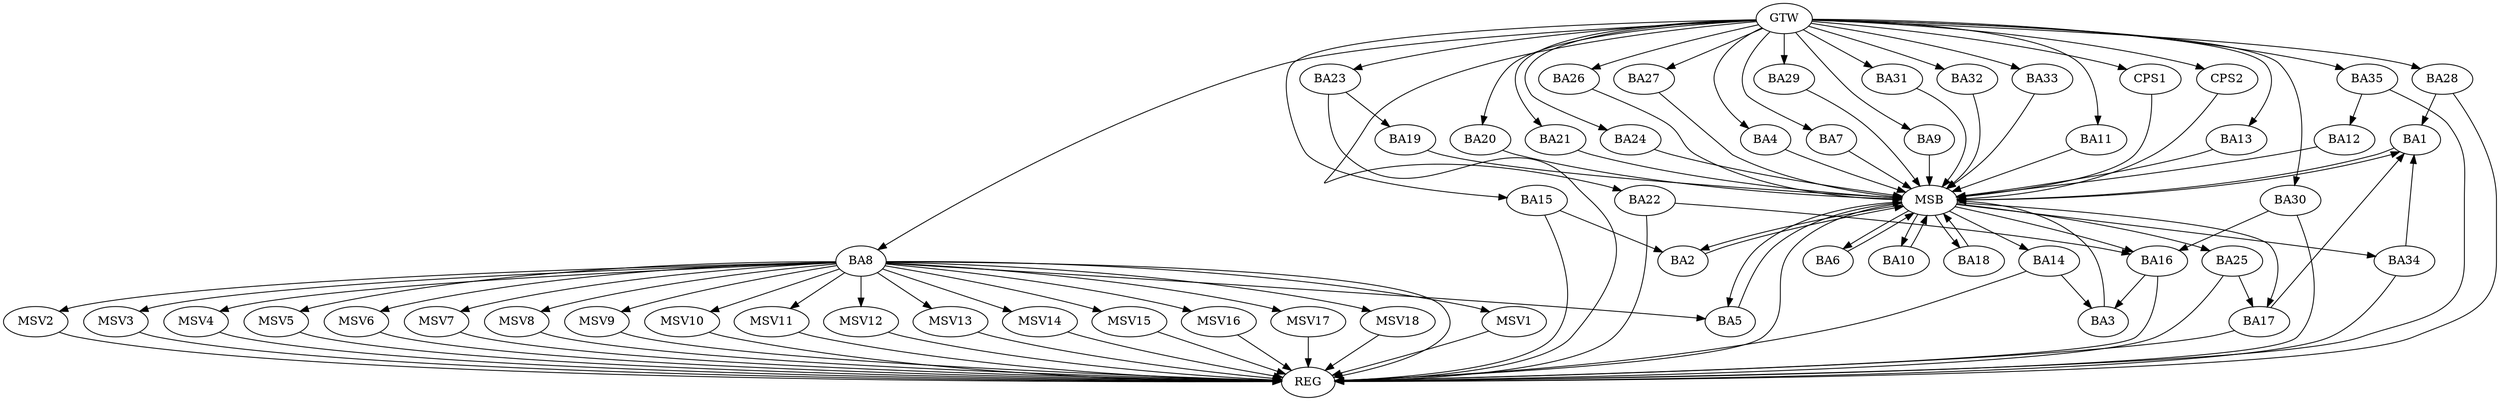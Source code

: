 strict digraph G {
  BA1 [ label="BA1" ];
  BA2 [ label="BA2" ];
  BA3 [ label="BA3" ];
  BA4 [ label="BA4" ];
  BA5 [ label="BA5" ];
  BA6 [ label="BA6" ];
  BA7 [ label="BA7" ];
  BA8 [ label="BA8" ];
  BA9 [ label="BA9" ];
  BA10 [ label="BA10" ];
  BA11 [ label="BA11" ];
  BA12 [ label="BA12" ];
  BA13 [ label="BA13" ];
  BA14 [ label="BA14" ];
  BA15 [ label="BA15" ];
  BA16 [ label="BA16" ];
  BA17 [ label="BA17" ];
  BA18 [ label="BA18" ];
  BA19 [ label="BA19" ];
  BA20 [ label="BA20" ];
  BA21 [ label="BA21" ];
  BA22 [ label="BA22" ];
  BA23 [ label="BA23" ];
  BA24 [ label="BA24" ];
  BA25 [ label="BA25" ];
  BA26 [ label="BA26" ];
  BA27 [ label="BA27" ];
  BA28 [ label="BA28" ];
  BA29 [ label="BA29" ];
  BA30 [ label="BA30" ];
  BA31 [ label="BA31" ];
  BA32 [ label="BA32" ];
  BA33 [ label="BA33" ];
  BA34 [ label="BA34" ];
  BA35 [ label="BA35" ];
  CPS1 [ label="CPS1" ];
  CPS2 [ label="CPS2" ];
  GTW [ label="GTW" ];
  REG [ label="REG" ];
  MSB [ label="MSB" ];
  MSV1 [ label="MSV1" ];
  MSV2 [ label="MSV2" ];
  MSV3 [ label="MSV3" ];
  MSV4 [ label="MSV4" ];
  MSV5 [ label="MSV5" ];
  MSV6 [ label="MSV6" ];
  MSV7 [ label="MSV7" ];
  MSV8 [ label="MSV8" ];
  MSV9 [ label="MSV9" ];
  MSV10 [ label="MSV10" ];
  MSV11 [ label="MSV11" ];
  MSV12 [ label="MSV12" ];
  MSV13 [ label="MSV13" ];
  MSV14 [ label="MSV14" ];
  MSV15 [ label="MSV15" ];
  MSV16 [ label="MSV16" ];
  MSV17 [ label="MSV17" ];
  MSV18 [ label="MSV18" ];
  BA8 -> BA5;
  BA14 -> BA3;
  BA15 -> BA2;
  BA16 -> BA3;
  BA17 -> BA1;
  BA22 -> BA16;
  BA23 -> BA19;
  BA25 -> BA17;
  BA28 -> BA1;
  BA30 -> BA16;
  BA34 -> BA1;
  BA35 -> BA12;
  GTW -> BA4;
  GTW -> BA7;
  GTW -> BA8;
  GTW -> BA9;
  GTW -> BA11;
  GTW -> BA13;
  GTW -> BA15;
  GTW -> BA20;
  GTW -> BA21;
  GTW -> BA22;
  GTW -> BA23;
  GTW -> BA24;
  GTW -> BA26;
  GTW -> BA27;
  GTW -> BA28;
  GTW -> BA29;
  GTW -> BA30;
  GTW -> BA31;
  GTW -> BA32;
  GTW -> BA33;
  GTW -> BA35;
  GTW -> CPS1;
  GTW -> CPS2;
  BA8 -> REG;
  BA14 -> REG;
  BA15 -> REG;
  BA16 -> REG;
  BA17 -> REG;
  BA22 -> REG;
  BA23 -> REG;
  BA25 -> REG;
  BA28 -> REG;
  BA30 -> REG;
  BA34 -> REG;
  BA35 -> REG;
  BA1 -> MSB;
  MSB -> BA2;
  MSB -> REG;
  BA2 -> MSB;
  MSB -> BA1;
  BA3 -> MSB;
  BA4 -> MSB;
  BA5 -> MSB;
  BA6 -> MSB;
  MSB -> BA5;
  BA7 -> MSB;
  BA9 -> MSB;
  BA10 -> MSB;
  BA11 -> MSB;
  BA12 -> MSB;
  BA13 -> MSB;
  MSB -> BA6;
  BA18 -> MSB;
  BA19 -> MSB;
  BA20 -> MSB;
  BA21 -> MSB;
  BA24 -> MSB;
  MSB -> BA16;
  BA26 -> MSB;
  BA27 -> MSB;
  MSB -> BA17;
  BA29 -> MSB;
  BA31 -> MSB;
  BA32 -> MSB;
  BA33 -> MSB;
  CPS1 -> MSB;
  MSB -> BA10;
  MSB -> BA18;
  CPS2 -> MSB;
  MSB -> BA34;
  MSB -> BA14;
  MSB -> BA25;
  BA8 -> MSV1;
  BA8 -> MSV2;
  BA8 -> MSV3;
  BA8 -> MSV4;
  BA8 -> MSV5;
  MSV1 -> REG;
  MSV2 -> REG;
  MSV3 -> REG;
  MSV4 -> REG;
  MSV5 -> REG;
  BA8 -> MSV6;
  MSV6 -> REG;
  BA8 -> MSV7;
  MSV7 -> REG;
  BA8 -> MSV8;
  BA8 -> MSV9;
  BA8 -> MSV10;
  MSV8 -> REG;
  MSV9 -> REG;
  MSV10 -> REG;
  BA8 -> MSV11;
  BA8 -> MSV12;
  MSV11 -> REG;
  MSV12 -> REG;
  BA8 -> MSV13;
  MSV13 -> REG;
  BA8 -> MSV14;
  BA8 -> MSV15;
  MSV14 -> REG;
  MSV15 -> REG;
  BA8 -> MSV16;
  MSV16 -> REG;
  BA8 -> MSV17;
  BA8 -> MSV18;
  MSV17 -> REG;
  MSV18 -> REG;
}
